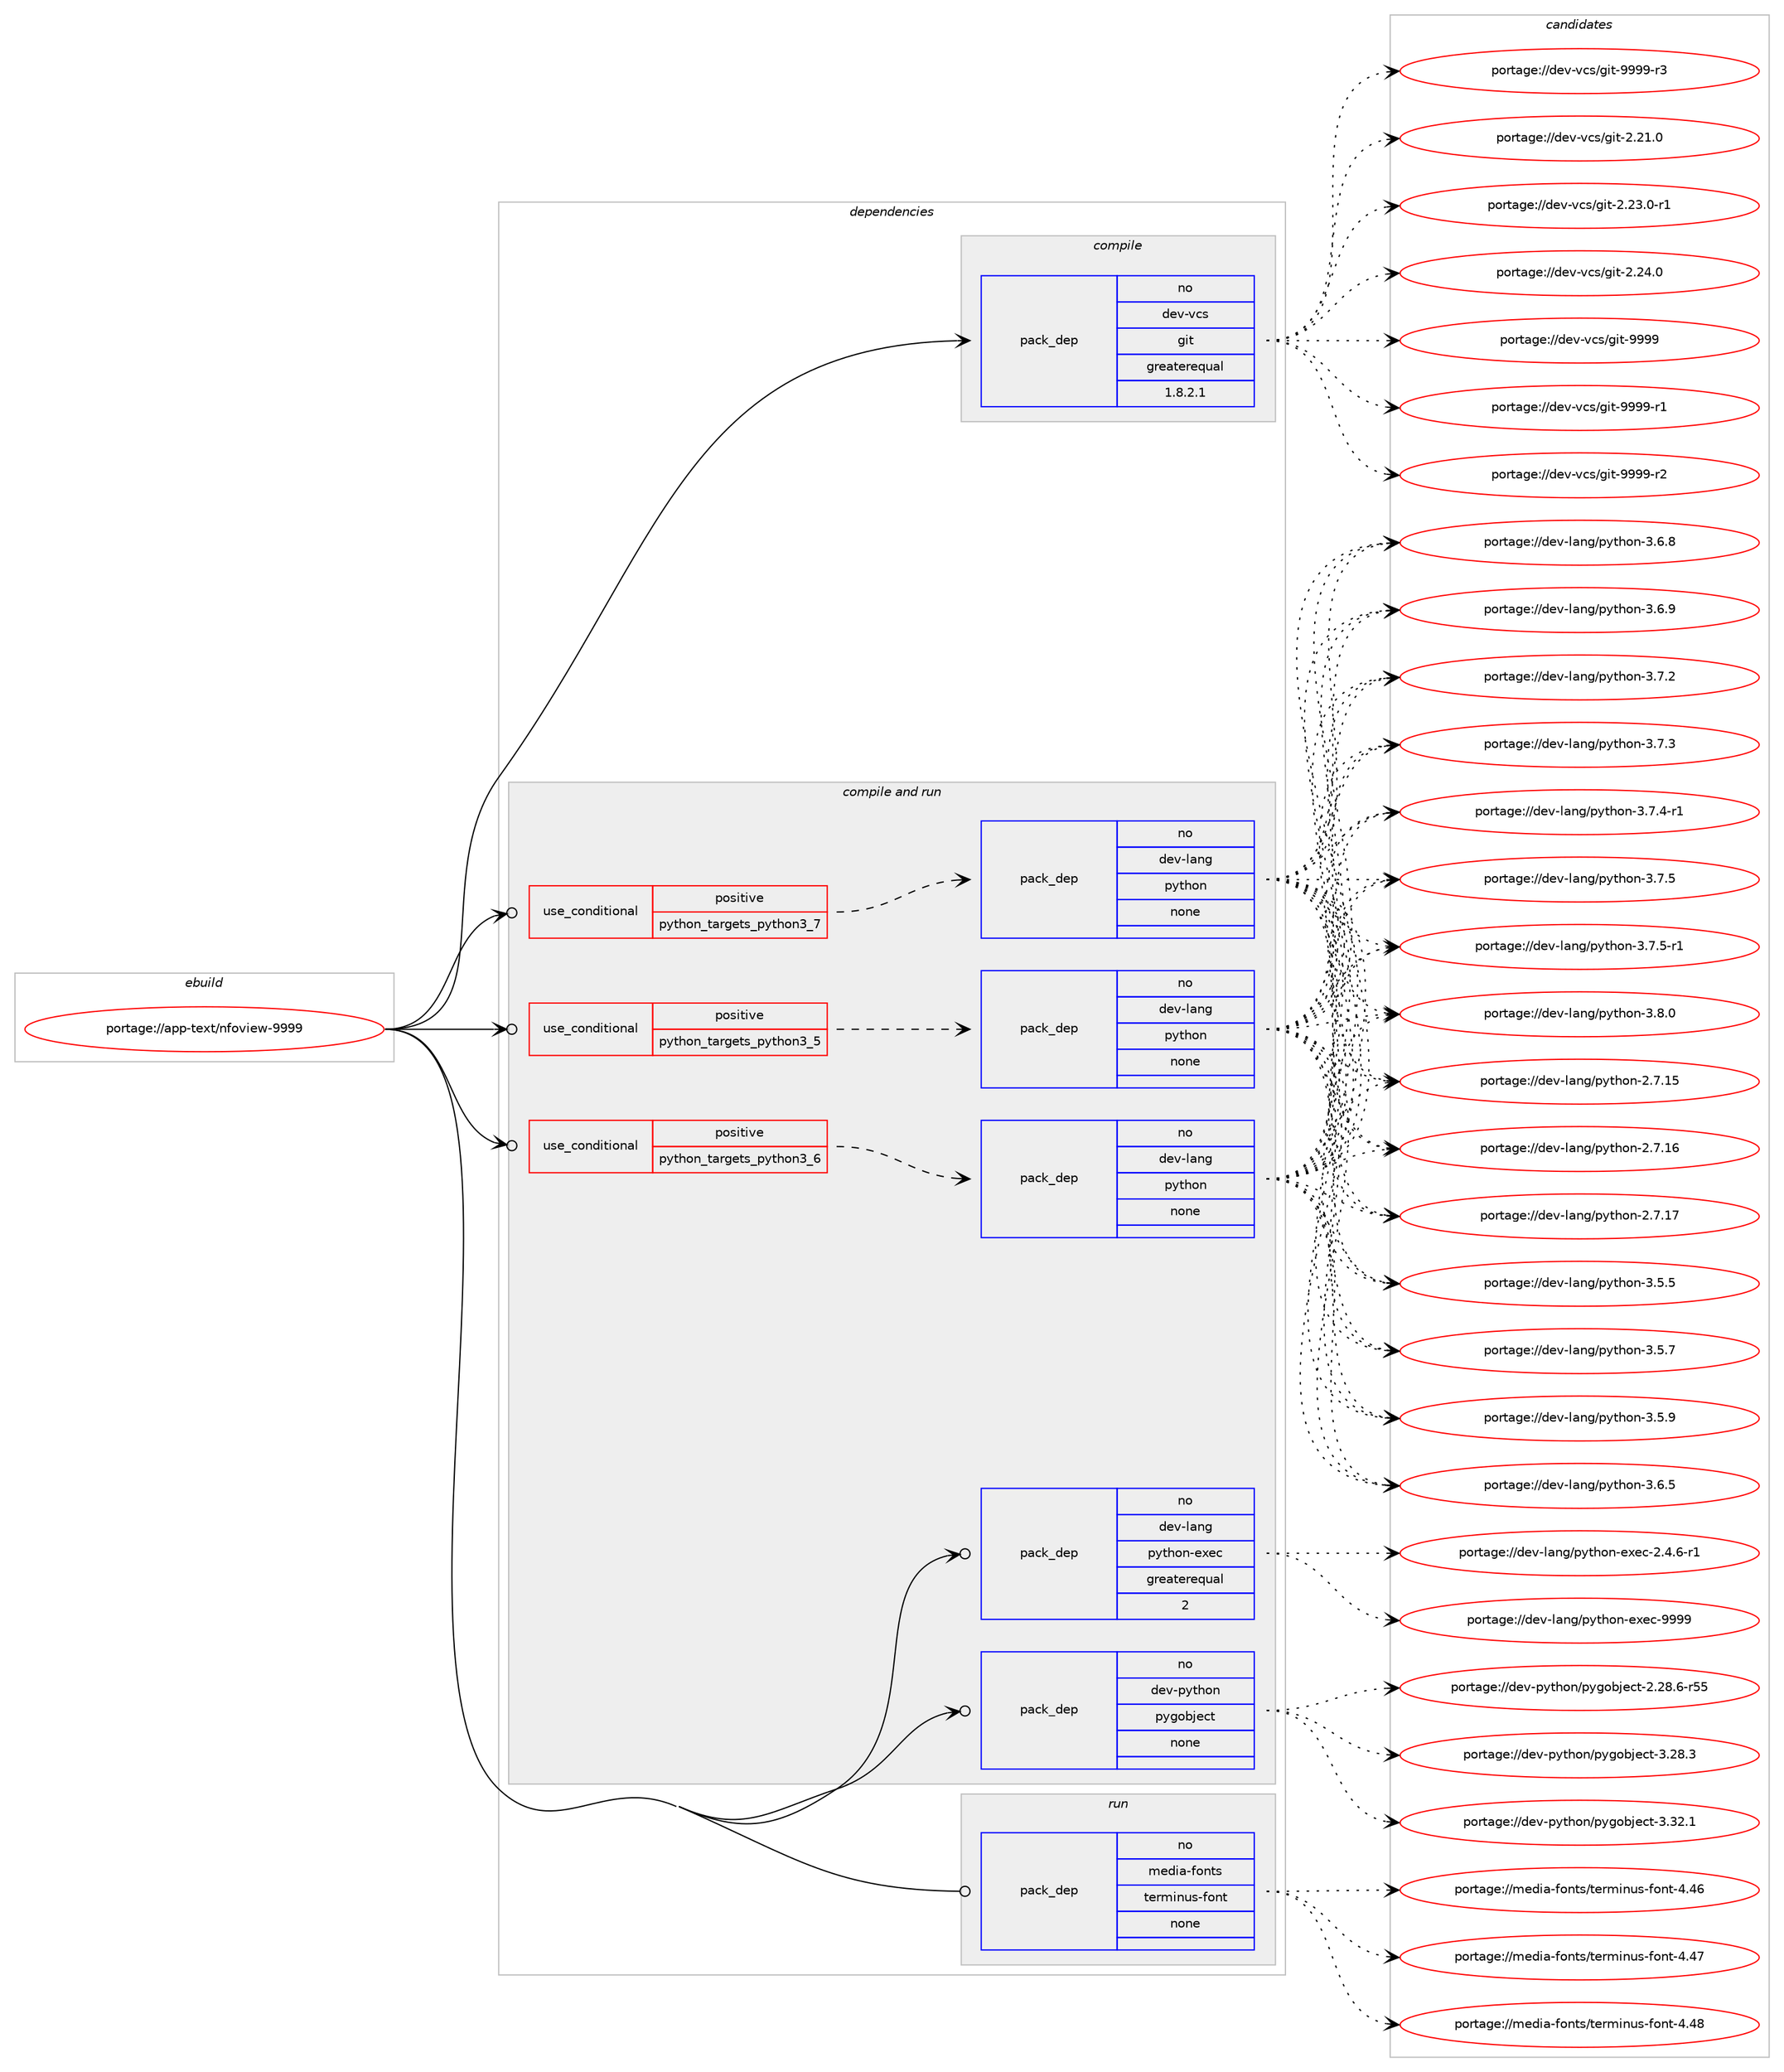 digraph prolog {

# *************
# Graph options
# *************

newrank=true;
concentrate=true;
compound=true;
graph [rankdir=LR,fontname=Helvetica,fontsize=10,ranksep=1.5];#, ranksep=2.5, nodesep=0.2];
edge  [arrowhead=vee];
node  [fontname=Helvetica,fontsize=10];

# **********
# The ebuild
# **********

subgraph cluster_leftcol {
color=gray;
rank=same;
label=<<i>ebuild</i>>;
id [label="portage://app-text/nfoview-9999", color=red, width=4, href="../app-text/nfoview-9999.svg"];
}

# ****************
# The dependencies
# ****************

subgraph cluster_midcol {
color=gray;
label=<<i>dependencies</i>>;
subgraph cluster_compile {
fillcolor="#eeeeee";
style=filled;
label=<<i>compile</i>>;
subgraph pack33779 {
dependency45613 [label=<<TABLE BORDER="0" CELLBORDER="1" CELLSPACING="0" CELLPADDING="4" WIDTH="220"><TR><TD ROWSPAN="6" CELLPADDING="30">pack_dep</TD></TR><TR><TD WIDTH="110">no</TD></TR><TR><TD>dev-vcs</TD></TR><TR><TD>git</TD></TR><TR><TD>greaterequal</TD></TR><TR><TD>1.8.2.1</TD></TR></TABLE>>, shape=none, color=blue];
}
id:e -> dependency45613:w [weight=20,style="solid",arrowhead="vee"];
}
subgraph cluster_compileandrun {
fillcolor="#eeeeee";
style=filled;
label=<<i>compile and run</i>>;
subgraph cond11045 {
dependency45614 [label=<<TABLE BORDER="0" CELLBORDER="1" CELLSPACING="0" CELLPADDING="4"><TR><TD ROWSPAN="3" CELLPADDING="10">use_conditional</TD></TR><TR><TD>positive</TD></TR><TR><TD>python_targets_python3_5</TD></TR></TABLE>>, shape=none, color=red];
subgraph pack33780 {
dependency45615 [label=<<TABLE BORDER="0" CELLBORDER="1" CELLSPACING="0" CELLPADDING="4" WIDTH="220"><TR><TD ROWSPAN="6" CELLPADDING="30">pack_dep</TD></TR><TR><TD WIDTH="110">no</TD></TR><TR><TD>dev-lang</TD></TR><TR><TD>python</TD></TR><TR><TD>none</TD></TR><TR><TD></TD></TR></TABLE>>, shape=none, color=blue];
}
dependency45614:e -> dependency45615:w [weight=20,style="dashed",arrowhead="vee"];
}
id:e -> dependency45614:w [weight=20,style="solid",arrowhead="odotvee"];
subgraph cond11046 {
dependency45616 [label=<<TABLE BORDER="0" CELLBORDER="1" CELLSPACING="0" CELLPADDING="4"><TR><TD ROWSPAN="3" CELLPADDING="10">use_conditional</TD></TR><TR><TD>positive</TD></TR><TR><TD>python_targets_python3_6</TD></TR></TABLE>>, shape=none, color=red];
subgraph pack33781 {
dependency45617 [label=<<TABLE BORDER="0" CELLBORDER="1" CELLSPACING="0" CELLPADDING="4" WIDTH="220"><TR><TD ROWSPAN="6" CELLPADDING="30">pack_dep</TD></TR><TR><TD WIDTH="110">no</TD></TR><TR><TD>dev-lang</TD></TR><TR><TD>python</TD></TR><TR><TD>none</TD></TR><TR><TD></TD></TR></TABLE>>, shape=none, color=blue];
}
dependency45616:e -> dependency45617:w [weight=20,style="dashed",arrowhead="vee"];
}
id:e -> dependency45616:w [weight=20,style="solid",arrowhead="odotvee"];
subgraph cond11047 {
dependency45618 [label=<<TABLE BORDER="0" CELLBORDER="1" CELLSPACING="0" CELLPADDING="4"><TR><TD ROWSPAN="3" CELLPADDING="10">use_conditional</TD></TR><TR><TD>positive</TD></TR><TR><TD>python_targets_python3_7</TD></TR></TABLE>>, shape=none, color=red];
subgraph pack33782 {
dependency45619 [label=<<TABLE BORDER="0" CELLBORDER="1" CELLSPACING="0" CELLPADDING="4" WIDTH="220"><TR><TD ROWSPAN="6" CELLPADDING="30">pack_dep</TD></TR><TR><TD WIDTH="110">no</TD></TR><TR><TD>dev-lang</TD></TR><TR><TD>python</TD></TR><TR><TD>none</TD></TR><TR><TD></TD></TR></TABLE>>, shape=none, color=blue];
}
dependency45618:e -> dependency45619:w [weight=20,style="dashed",arrowhead="vee"];
}
id:e -> dependency45618:w [weight=20,style="solid",arrowhead="odotvee"];
subgraph pack33783 {
dependency45620 [label=<<TABLE BORDER="0" CELLBORDER="1" CELLSPACING="0" CELLPADDING="4" WIDTH="220"><TR><TD ROWSPAN="6" CELLPADDING="30">pack_dep</TD></TR><TR><TD WIDTH="110">no</TD></TR><TR><TD>dev-lang</TD></TR><TR><TD>python-exec</TD></TR><TR><TD>greaterequal</TD></TR><TR><TD>2</TD></TR></TABLE>>, shape=none, color=blue];
}
id:e -> dependency45620:w [weight=20,style="solid",arrowhead="odotvee"];
subgraph pack33784 {
dependency45621 [label=<<TABLE BORDER="0" CELLBORDER="1" CELLSPACING="0" CELLPADDING="4" WIDTH="220"><TR><TD ROWSPAN="6" CELLPADDING="30">pack_dep</TD></TR><TR><TD WIDTH="110">no</TD></TR><TR><TD>dev-python</TD></TR><TR><TD>pygobject</TD></TR><TR><TD>none</TD></TR><TR><TD></TD></TR></TABLE>>, shape=none, color=blue];
}
id:e -> dependency45621:w [weight=20,style="solid",arrowhead="odotvee"];
}
subgraph cluster_run {
fillcolor="#eeeeee";
style=filled;
label=<<i>run</i>>;
subgraph pack33785 {
dependency45622 [label=<<TABLE BORDER="0" CELLBORDER="1" CELLSPACING="0" CELLPADDING="4" WIDTH="220"><TR><TD ROWSPAN="6" CELLPADDING="30">pack_dep</TD></TR><TR><TD WIDTH="110">no</TD></TR><TR><TD>media-fonts</TD></TR><TR><TD>terminus-font</TD></TR><TR><TD>none</TD></TR><TR><TD></TD></TR></TABLE>>, shape=none, color=blue];
}
id:e -> dependency45622:w [weight=20,style="solid",arrowhead="odot"];
}
}

# **************
# The candidates
# **************

subgraph cluster_choices {
rank=same;
color=gray;
label=<<i>candidates</i>>;

subgraph choice33779 {
color=black;
nodesep=1;
choiceportage10010111845118991154710310511645504650494648 [label="portage://dev-vcs/git-2.21.0", color=red, width=4,href="../dev-vcs/git-2.21.0.svg"];
choiceportage100101118451189911547103105116455046505146484511449 [label="portage://dev-vcs/git-2.23.0-r1", color=red, width=4,href="../dev-vcs/git-2.23.0-r1.svg"];
choiceportage10010111845118991154710310511645504650524648 [label="portage://dev-vcs/git-2.24.0", color=red, width=4,href="../dev-vcs/git-2.24.0.svg"];
choiceportage1001011184511899115471031051164557575757 [label="portage://dev-vcs/git-9999", color=red, width=4,href="../dev-vcs/git-9999.svg"];
choiceportage10010111845118991154710310511645575757574511449 [label="portage://dev-vcs/git-9999-r1", color=red, width=4,href="../dev-vcs/git-9999-r1.svg"];
choiceportage10010111845118991154710310511645575757574511450 [label="portage://dev-vcs/git-9999-r2", color=red, width=4,href="../dev-vcs/git-9999-r2.svg"];
choiceportage10010111845118991154710310511645575757574511451 [label="portage://dev-vcs/git-9999-r3", color=red, width=4,href="../dev-vcs/git-9999-r3.svg"];
dependency45613:e -> choiceportage10010111845118991154710310511645504650494648:w [style=dotted,weight="100"];
dependency45613:e -> choiceportage100101118451189911547103105116455046505146484511449:w [style=dotted,weight="100"];
dependency45613:e -> choiceportage10010111845118991154710310511645504650524648:w [style=dotted,weight="100"];
dependency45613:e -> choiceportage1001011184511899115471031051164557575757:w [style=dotted,weight="100"];
dependency45613:e -> choiceportage10010111845118991154710310511645575757574511449:w [style=dotted,weight="100"];
dependency45613:e -> choiceportage10010111845118991154710310511645575757574511450:w [style=dotted,weight="100"];
dependency45613:e -> choiceportage10010111845118991154710310511645575757574511451:w [style=dotted,weight="100"];
}
subgraph choice33780 {
color=black;
nodesep=1;
choiceportage10010111845108971101034711212111610411111045504655464953 [label="portage://dev-lang/python-2.7.15", color=red, width=4,href="../dev-lang/python-2.7.15.svg"];
choiceportage10010111845108971101034711212111610411111045504655464954 [label="portage://dev-lang/python-2.7.16", color=red, width=4,href="../dev-lang/python-2.7.16.svg"];
choiceportage10010111845108971101034711212111610411111045504655464955 [label="portage://dev-lang/python-2.7.17", color=red, width=4,href="../dev-lang/python-2.7.17.svg"];
choiceportage100101118451089711010347112121116104111110455146534653 [label="portage://dev-lang/python-3.5.5", color=red, width=4,href="../dev-lang/python-3.5.5.svg"];
choiceportage100101118451089711010347112121116104111110455146534655 [label="portage://dev-lang/python-3.5.7", color=red, width=4,href="../dev-lang/python-3.5.7.svg"];
choiceportage100101118451089711010347112121116104111110455146534657 [label="portage://dev-lang/python-3.5.9", color=red, width=4,href="../dev-lang/python-3.5.9.svg"];
choiceportage100101118451089711010347112121116104111110455146544653 [label="portage://dev-lang/python-3.6.5", color=red, width=4,href="../dev-lang/python-3.6.5.svg"];
choiceportage100101118451089711010347112121116104111110455146544656 [label="portage://dev-lang/python-3.6.8", color=red, width=4,href="../dev-lang/python-3.6.8.svg"];
choiceportage100101118451089711010347112121116104111110455146544657 [label="portage://dev-lang/python-3.6.9", color=red, width=4,href="../dev-lang/python-3.6.9.svg"];
choiceportage100101118451089711010347112121116104111110455146554650 [label="portage://dev-lang/python-3.7.2", color=red, width=4,href="../dev-lang/python-3.7.2.svg"];
choiceportage100101118451089711010347112121116104111110455146554651 [label="portage://dev-lang/python-3.7.3", color=red, width=4,href="../dev-lang/python-3.7.3.svg"];
choiceportage1001011184510897110103471121211161041111104551465546524511449 [label="portage://dev-lang/python-3.7.4-r1", color=red, width=4,href="../dev-lang/python-3.7.4-r1.svg"];
choiceportage100101118451089711010347112121116104111110455146554653 [label="portage://dev-lang/python-3.7.5", color=red, width=4,href="../dev-lang/python-3.7.5.svg"];
choiceportage1001011184510897110103471121211161041111104551465546534511449 [label="portage://dev-lang/python-3.7.5-r1", color=red, width=4,href="../dev-lang/python-3.7.5-r1.svg"];
choiceportage100101118451089711010347112121116104111110455146564648 [label="portage://dev-lang/python-3.8.0", color=red, width=4,href="../dev-lang/python-3.8.0.svg"];
dependency45615:e -> choiceportage10010111845108971101034711212111610411111045504655464953:w [style=dotted,weight="100"];
dependency45615:e -> choiceportage10010111845108971101034711212111610411111045504655464954:w [style=dotted,weight="100"];
dependency45615:e -> choiceportage10010111845108971101034711212111610411111045504655464955:w [style=dotted,weight="100"];
dependency45615:e -> choiceportage100101118451089711010347112121116104111110455146534653:w [style=dotted,weight="100"];
dependency45615:e -> choiceportage100101118451089711010347112121116104111110455146534655:w [style=dotted,weight="100"];
dependency45615:e -> choiceportage100101118451089711010347112121116104111110455146534657:w [style=dotted,weight="100"];
dependency45615:e -> choiceportage100101118451089711010347112121116104111110455146544653:w [style=dotted,weight="100"];
dependency45615:e -> choiceportage100101118451089711010347112121116104111110455146544656:w [style=dotted,weight="100"];
dependency45615:e -> choiceportage100101118451089711010347112121116104111110455146544657:w [style=dotted,weight="100"];
dependency45615:e -> choiceportage100101118451089711010347112121116104111110455146554650:w [style=dotted,weight="100"];
dependency45615:e -> choiceportage100101118451089711010347112121116104111110455146554651:w [style=dotted,weight="100"];
dependency45615:e -> choiceportage1001011184510897110103471121211161041111104551465546524511449:w [style=dotted,weight="100"];
dependency45615:e -> choiceportage100101118451089711010347112121116104111110455146554653:w [style=dotted,weight="100"];
dependency45615:e -> choiceportage1001011184510897110103471121211161041111104551465546534511449:w [style=dotted,weight="100"];
dependency45615:e -> choiceportage100101118451089711010347112121116104111110455146564648:w [style=dotted,weight="100"];
}
subgraph choice33781 {
color=black;
nodesep=1;
choiceportage10010111845108971101034711212111610411111045504655464953 [label="portage://dev-lang/python-2.7.15", color=red, width=4,href="../dev-lang/python-2.7.15.svg"];
choiceportage10010111845108971101034711212111610411111045504655464954 [label="portage://dev-lang/python-2.7.16", color=red, width=4,href="../dev-lang/python-2.7.16.svg"];
choiceportage10010111845108971101034711212111610411111045504655464955 [label="portage://dev-lang/python-2.7.17", color=red, width=4,href="../dev-lang/python-2.7.17.svg"];
choiceportage100101118451089711010347112121116104111110455146534653 [label="portage://dev-lang/python-3.5.5", color=red, width=4,href="../dev-lang/python-3.5.5.svg"];
choiceportage100101118451089711010347112121116104111110455146534655 [label="portage://dev-lang/python-3.5.7", color=red, width=4,href="../dev-lang/python-3.5.7.svg"];
choiceportage100101118451089711010347112121116104111110455146534657 [label="portage://dev-lang/python-3.5.9", color=red, width=4,href="../dev-lang/python-3.5.9.svg"];
choiceportage100101118451089711010347112121116104111110455146544653 [label="portage://dev-lang/python-3.6.5", color=red, width=4,href="../dev-lang/python-3.6.5.svg"];
choiceportage100101118451089711010347112121116104111110455146544656 [label="portage://dev-lang/python-3.6.8", color=red, width=4,href="../dev-lang/python-3.6.8.svg"];
choiceportage100101118451089711010347112121116104111110455146544657 [label="portage://dev-lang/python-3.6.9", color=red, width=4,href="../dev-lang/python-3.6.9.svg"];
choiceportage100101118451089711010347112121116104111110455146554650 [label="portage://dev-lang/python-3.7.2", color=red, width=4,href="../dev-lang/python-3.7.2.svg"];
choiceportage100101118451089711010347112121116104111110455146554651 [label="portage://dev-lang/python-3.7.3", color=red, width=4,href="../dev-lang/python-3.7.3.svg"];
choiceportage1001011184510897110103471121211161041111104551465546524511449 [label="portage://dev-lang/python-3.7.4-r1", color=red, width=4,href="../dev-lang/python-3.7.4-r1.svg"];
choiceportage100101118451089711010347112121116104111110455146554653 [label="portage://dev-lang/python-3.7.5", color=red, width=4,href="../dev-lang/python-3.7.5.svg"];
choiceportage1001011184510897110103471121211161041111104551465546534511449 [label="portage://dev-lang/python-3.7.5-r1", color=red, width=4,href="../dev-lang/python-3.7.5-r1.svg"];
choiceportage100101118451089711010347112121116104111110455146564648 [label="portage://dev-lang/python-3.8.0", color=red, width=4,href="../dev-lang/python-3.8.0.svg"];
dependency45617:e -> choiceportage10010111845108971101034711212111610411111045504655464953:w [style=dotted,weight="100"];
dependency45617:e -> choiceportage10010111845108971101034711212111610411111045504655464954:w [style=dotted,weight="100"];
dependency45617:e -> choiceportage10010111845108971101034711212111610411111045504655464955:w [style=dotted,weight="100"];
dependency45617:e -> choiceportage100101118451089711010347112121116104111110455146534653:w [style=dotted,weight="100"];
dependency45617:e -> choiceportage100101118451089711010347112121116104111110455146534655:w [style=dotted,weight="100"];
dependency45617:e -> choiceportage100101118451089711010347112121116104111110455146534657:w [style=dotted,weight="100"];
dependency45617:e -> choiceportage100101118451089711010347112121116104111110455146544653:w [style=dotted,weight="100"];
dependency45617:e -> choiceportage100101118451089711010347112121116104111110455146544656:w [style=dotted,weight="100"];
dependency45617:e -> choiceportage100101118451089711010347112121116104111110455146544657:w [style=dotted,weight="100"];
dependency45617:e -> choiceportage100101118451089711010347112121116104111110455146554650:w [style=dotted,weight="100"];
dependency45617:e -> choiceportage100101118451089711010347112121116104111110455146554651:w [style=dotted,weight="100"];
dependency45617:e -> choiceportage1001011184510897110103471121211161041111104551465546524511449:w [style=dotted,weight="100"];
dependency45617:e -> choiceportage100101118451089711010347112121116104111110455146554653:w [style=dotted,weight="100"];
dependency45617:e -> choiceportage1001011184510897110103471121211161041111104551465546534511449:w [style=dotted,weight="100"];
dependency45617:e -> choiceportage100101118451089711010347112121116104111110455146564648:w [style=dotted,weight="100"];
}
subgraph choice33782 {
color=black;
nodesep=1;
choiceportage10010111845108971101034711212111610411111045504655464953 [label="portage://dev-lang/python-2.7.15", color=red, width=4,href="../dev-lang/python-2.7.15.svg"];
choiceportage10010111845108971101034711212111610411111045504655464954 [label="portage://dev-lang/python-2.7.16", color=red, width=4,href="../dev-lang/python-2.7.16.svg"];
choiceportage10010111845108971101034711212111610411111045504655464955 [label="portage://dev-lang/python-2.7.17", color=red, width=4,href="../dev-lang/python-2.7.17.svg"];
choiceportage100101118451089711010347112121116104111110455146534653 [label="portage://dev-lang/python-3.5.5", color=red, width=4,href="../dev-lang/python-3.5.5.svg"];
choiceportage100101118451089711010347112121116104111110455146534655 [label="portage://dev-lang/python-3.5.7", color=red, width=4,href="../dev-lang/python-3.5.7.svg"];
choiceportage100101118451089711010347112121116104111110455146534657 [label="portage://dev-lang/python-3.5.9", color=red, width=4,href="../dev-lang/python-3.5.9.svg"];
choiceportage100101118451089711010347112121116104111110455146544653 [label="portage://dev-lang/python-3.6.5", color=red, width=4,href="../dev-lang/python-3.6.5.svg"];
choiceportage100101118451089711010347112121116104111110455146544656 [label="portage://dev-lang/python-3.6.8", color=red, width=4,href="../dev-lang/python-3.6.8.svg"];
choiceportage100101118451089711010347112121116104111110455146544657 [label="portage://dev-lang/python-3.6.9", color=red, width=4,href="../dev-lang/python-3.6.9.svg"];
choiceportage100101118451089711010347112121116104111110455146554650 [label="portage://dev-lang/python-3.7.2", color=red, width=4,href="../dev-lang/python-3.7.2.svg"];
choiceportage100101118451089711010347112121116104111110455146554651 [label="portage://dev-lang/python-3.7.3", color=red, width=4,href="../dev-lang/python-3.7.3.svg"];
choiceportage1001011184510897110103471121211161041111104551465546524511449 [label="portage://dev-lang/python-3.7.4-r1", color=red, width=4,href="../dev-lang/python-3.7.4-r1.svg"];
choiceportage100101118451089711010347112121116104111110455146554653 [label="portage://dev-lang/python-3.7.5", color=red, width=4,href="../dev-lang/python-3.7.5.svg"];
choiceportage1001011184510897110103471121211161041111104551465546534511449 [label="portage://dev-lang/python-3.7.5-r1", color=red, width=4,href="../dev-lang/python-3.7.5-r1.svg"];
choiceportage100101118451089711010347112121116104111110455146564648 [label="portage://dev-lang/python-3.8.0", color=red, width=4,href="../dev-lang/python-3.8.0.svg"];
dependency45619:e -> choiceportage10010111845108971101034711212111610411111045504655464953:w [style=dotted,weight="100"];
dependency45619:e -> choiceportage10010111845108971101034711212111610411111045504655464954:w [style=dotted,weight="100"];
dependency45619:e -> choiceportage10010111845108971101034711212111610411111045504655464955:w [style=dotted,weight="100"];
dependency45619:e -> choiceportage100101118451089711010347112121116104111110455146534653:w [style=dotted,weight="100"];
dependency45619:e -> choiceportage100101118451089711010347112121116104111110455146534655:w [style=dotted,weight="100"];
dependency45619:e -> choiceportage100101118451089711010347112121116104111110455146534657:w [style=dotted,weight="100"];
dependency45619:e -> choiceportage100101118451089711010347112121116104111110455146544653:w [style=dotted,weight="100"];
dependency45619:e -> choiceportage100101118451089711010347112121116104111110455146544656:w [style=dotted,weight="100"];
dependency45619:e -> choiceportage100101118451089711010347112121116104111110455146544657:w [style=dotted,weight="100"];
dependency45619:e -> choiceportage100101118451089711010347112121116104111110455146554650:w [style=dotted,weight="100"];
dependency45619:e -> choiceportage100101118451089711010347112121116104111110455146554651:w [style=dotted,weight="100"];
dependency45619:e -> choiceportage1001011184510897110103471121211161041111104551465546524511449:w [style=dotted,weight="100"];
dependency45619:e -> choiceportage100101118451089711010347112121116104111110455146554653:w [style=dotted,weight="100"];
dependency45619:e -> choiceportage1001011184510897110103471121211161041111104551465546534511449:w [style=dotted,weight="100"];
dependency45619:e -> choiceportage100101118451089711010347112121116104111110455146564648:w [style=dotted,weight="100"];
}
subgraph choice33783 {
color=black;
nodesep=1;
choiceportage10010111845108971101034711212111610411111045101120101994550465246544511449 [label="portage://dev-lang/python-exec-2.4.6-r1", color=red, width=4,href="../dev-lang/python-exec-2.4.6-r1.svg"];
choiceportage10010111845108971101034711212111610411111045101120101994557575757 [label="portage://dev-lang/python-exec-9999", color=red, width=4,href="../dev-lang/python-exec-9999.svg"];
dependency45620:e -> choiceportage10010111845108971101034711212111610411111045101120101994550465246544511449:w [style=dotted,weight="100"];
dependency45620:e -> choiceportage10010111845108971101034711212111610411111045101120101994557575757:w [style=dotted,weight="100"];
}
subgraph choice33784 {
color=black;
nodesep=1;
choiceportage1001011184511212111610411111047112121103111981061019911645504650564654451145353 [label="portage://dev-python/pygobject-2.28.6-r55", color=red, width=4,href="../dev-python/pygobject-2.28.6-r55.svg"];
choiceportage1001011184511212111610411111047112121103111981061019911645514650564651 [label="portage://dev-python/pygobject-3.28.3", color=red, width=4,href="../dev-python/pygobject-3.28.3.svg"];
choiceportage1001011184511212111610411111047112121103111981061019911645514651504649 [label="portage://dev-python/pygobject-3.32.1", color=red, width=4,href="../dev-python/pygobject-3.32.1.svg"];
dependency45621:e -> choiceportage1001011184511212111610411111047112121103111981061019911645504650564654451145353:w [style=dotted,weight="100"];
dependency45621:e -> choiceportage1001011184511212111610411111047112121103111981061019911645514650564651:w [style=dotted,weight="100"];
dependency45621:e -> choiceportage1001011184511212111610411111047112121103111981061019911645514651504649:w [style=dotted,weight="100"];
}
subgraph choice33785 {
color=black;
nodesep=1;
choiceportage109101100105974510211111011611547116101114109105110117115451021111101164552465254 [label="portage://media-fonts/terminus-font-4.46", color=red, width=4,href="../media-fonts/terminus-font-4.46.svg"];
choiceportage109101100105974510211111011611547116101114109105110117115451021111101164552465255 [label="portage://media-fonts/terminus-font-4.47", color=red, width=4,href="../media-fonts/terminus-font-4.47.svg"];
choiceportage109101100105974510211111011611547116101114109105110117115451021111101164552465256 [label="portage://media-fonts/terminus-font-4.48", color=red, width=4,href="../media-fonts/terminus-font-4.48.svg"];
dependency45622:e -> choiceportage109101100105974510211111011611547116101114109105110117115451021111101164552465254:w [style=dotted,weight="100"];
dependency45622:e -> choiceportage109101100105974510211111011611547116101114109105110117115451021111101164552465255:w [style=dotted,weight="100"];
dependency45622:e -> choiceportage109101100105974510211111011611547116101114109105110117115451021111101164552465256:w [style=dotted,weight="100"];
}
}

}
